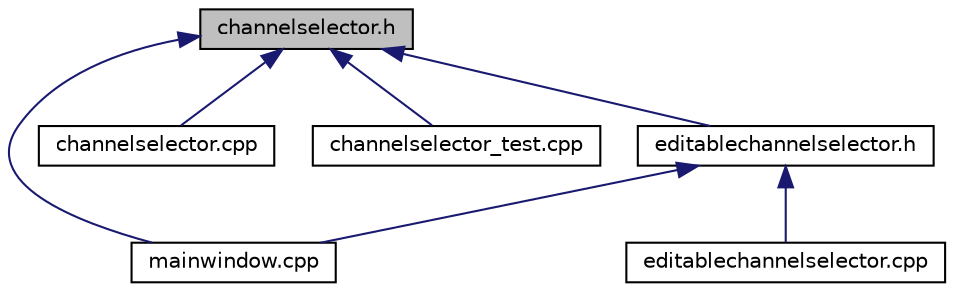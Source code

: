 digraph "channelselector.h"
{
 // LATEX_PDF_SIZE
  edge [fontname="Helvetica",fontsize="10",labelfontname="Helvetica",labelfontsize="10"];
  node [fontname="Helvetica",fontsize="10",shape=record];
  Node1 [label="channelselector.h",height=0.2,width=0.4,color="black", fillcolor="grey75", style="filled", fontcolor="black",tooltip=" "];
  Node1 -> Node2 [dir="back",color="midnightblue",fontsize="10",style="solid",fontname="Helvetica"];
  Node2 [label="mainwindow.cpp",height=0.2,width=0.4,color="black", fillcolor="white", style="filled",URL="$d8/dd9/mainwindow_8cpp.html",tooltip=" "];
  Node1 -> Node3 [dir="back",color="midnightblue",fontsize="10",style="solid",fontname="Helvetica"];
  Node3 [label="channelselector.cpp",height=0.2,width=0.4,color="black", fillcolor="white", style="filled",URL="$db/d91/channelselector_8cpp.html",tooltip=" "];
  Node1 -> Node4 [dir="back",color="midnightblue",fontsize="10",style="solid",fontname="Helvetica"];
  Node4 [label="channelselector_test.cpp",height=0.2,width=0.4,color="black", fillcolor="white", style="filled",URL="$d0/d65/channelselector__test_8cpp.html",tooltip=" "];
  Node1 -> Node5 [dir="back",color="midnightblue",fontsize="10",style="solid",fontname="Helvetica"];
  Node5 [label="editablechannelselector.h",height=0.2,width=0.4,color="black", fillcolor="white", style="filled",URL="$d5/de9/editablechannelselector_8h.html",tooltip=" "];
  Node5 -> Node2 [dir="back",color="midnightblue",fontsize="10",style="solid",fontname="Helvetica"];
  Node5 -> Node6 [dir="back",color="midnightblue",fontsize="10",style="solid",fontname="Helvetica"];
  Node6 [label="editablechannelselector.cpp",height=0.2,width=0.4,color="black", fillcolor="white", style="filled",URL="$d3/d27/editablechannelselector_8cpp.html",tooltip=" "];
}
